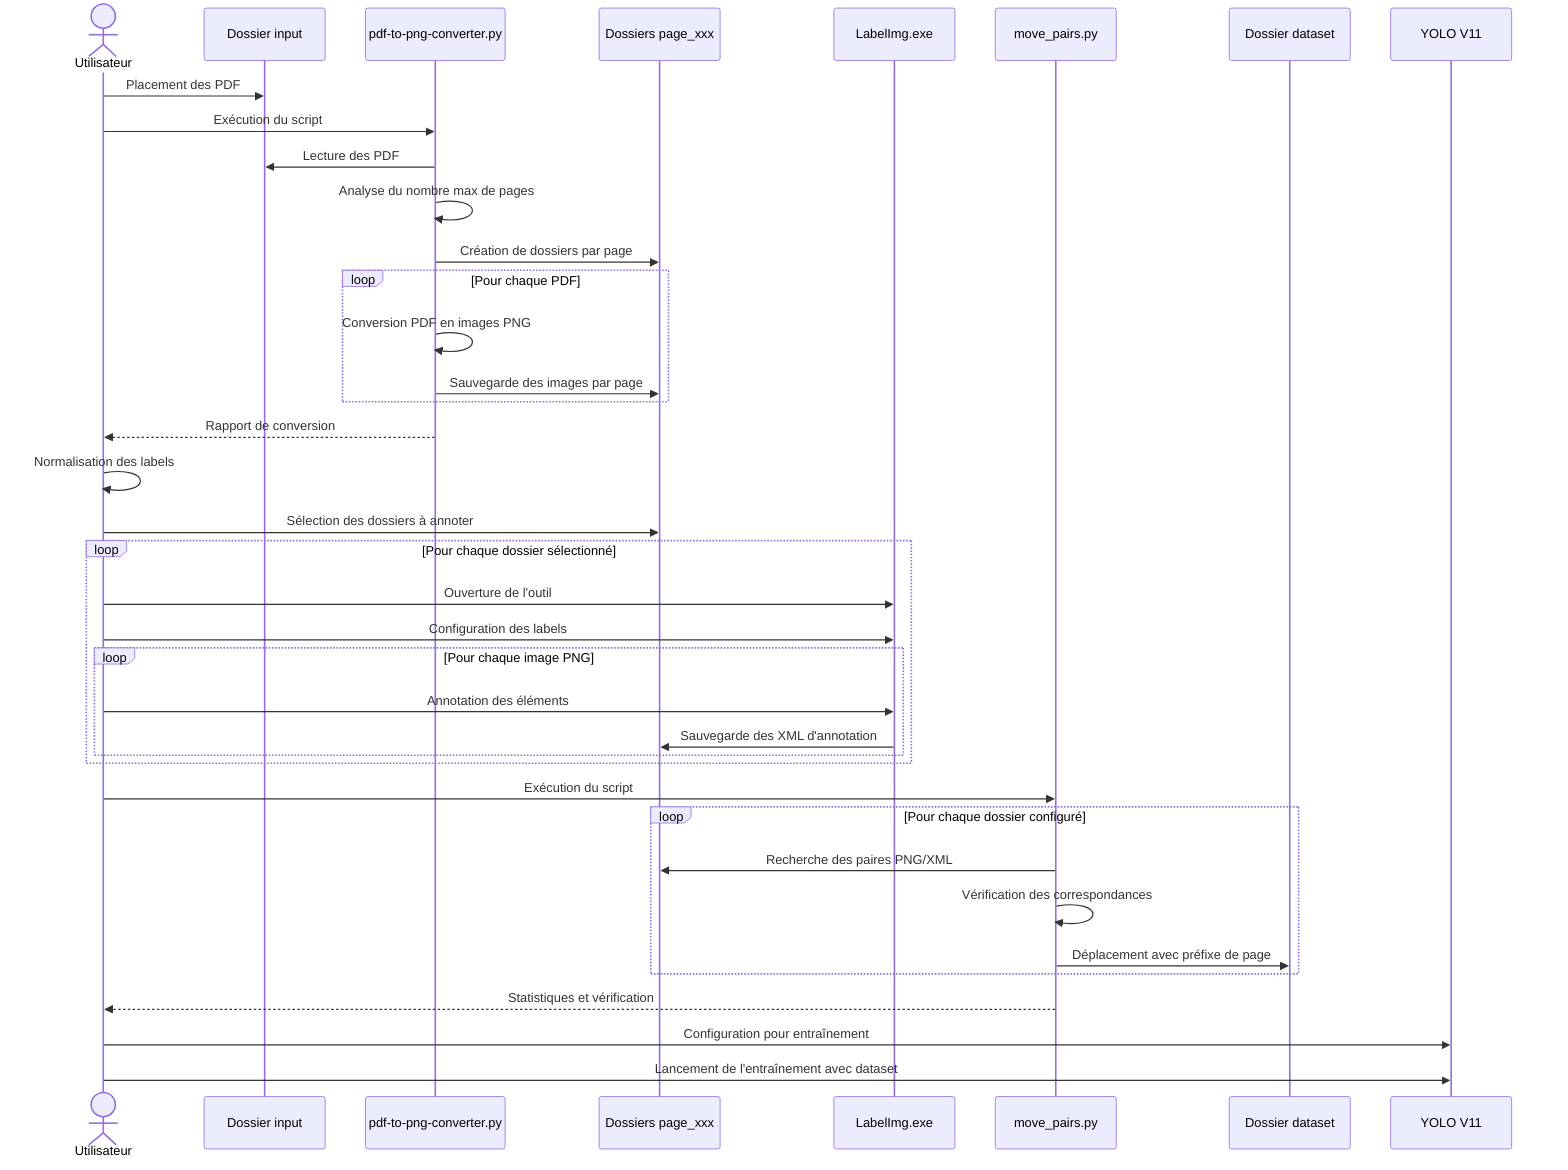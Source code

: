 sequenceDiagram
    actor User as Utilisateur
    participant InputDir as Dossier input
    participant Converter as pdf-to-png-converter.py
    participant OutputDir as Dossiers page_xxx
    participant LabelImg as LabelImg.exe
    participant MoveScript as move_pairs.py
    participant Dataset as Dossier dataset
    participant YOLO as YOLO V11
    
    User->>InputDir: Placement des PDF
    User->>Converter: Exécution du script
    Converter->>InputDir: Lecture des PDF
    Converter->>Converter: Analyse du nombre max de pages
    Converter->>OutputDir: Création de dossiers par page
    
    loop Pour chaque PDF
        Converter->>Converter: Conversion PDF en images PNG
        Converter->>OutputDir: Sauvegarde des images par page
    end
    
    Converter-->>User: Rapport de conversion
    
    User->>User: Normalisation des labels
    User->>OutputDir: Sélection des dossiers à annoter
    
    loop Pour chaque dossier sélectionné
        User->>LabelImg: Ouverture de l'outil
        User->>LabelImg: Configuration des labels
        
        loop Pour chaque image PNG
            User->>LabelImg: Annotation des éléments
            LabelImg->>OutputDir: Sauvegarde des XML d'annotation
        end
    end
    
    User->>MoveScript: Exécution du script
    
    loop Pour chaque dossier configuré
        MoveScript->>OutputDir: Recherche des paires PNG/XML
        MoveScript->>MoveScript: Vérification des correspondances
        MoveScript->>Dataset: Déplacement avec préfixe de page
    end
    
    MoveScript-->>User: Statistiques et vérification
    User->>YOLO: Configuration pour entraînement
    User->>YOLO: Lancement de l'entraînement avec dataset